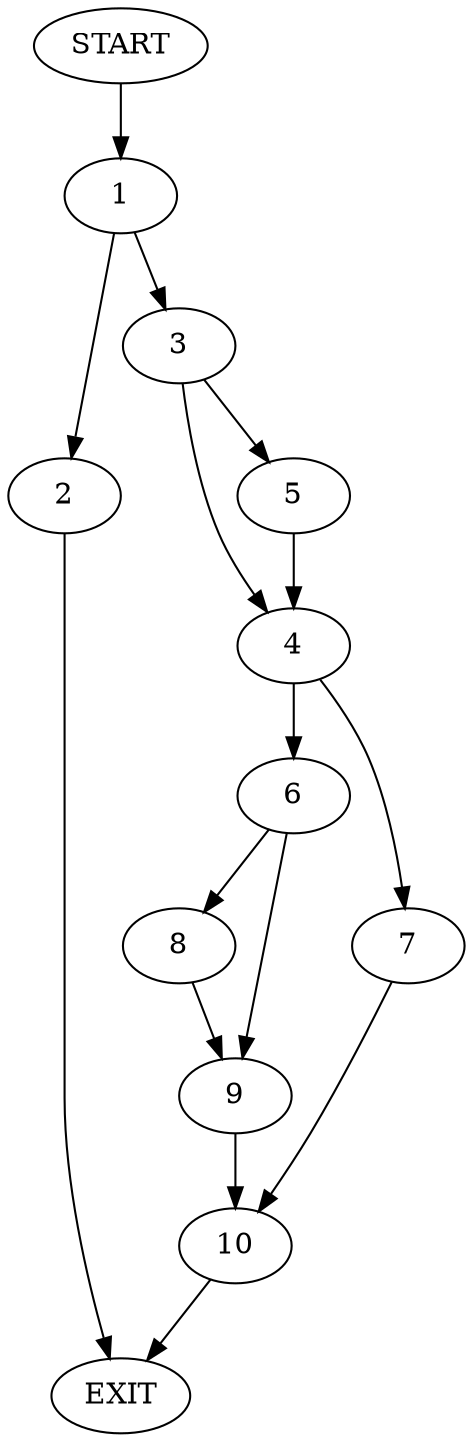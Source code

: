 digraph {
0 [label="START"]
11 [label="EXIT"]
0 -> 1
1 -> 2
1 -> 3
3 -> 4
3 -> 5
2 -> 11
5 -> 4
4 -> 6
4 -> 7
6 -> 8
6 -> 9
7 -> 10
8 -> 9
9 -> 10
10 -> 11
}

